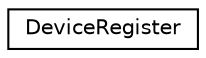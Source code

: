 digraph "Graphical Class Hierarchy"
{
 // LATEX_PDF_SIZE
  edge [fontname="Helvetica",fontsize="10",labelfontname="Helvetica",labelfontsize="10"];
  node [fontname="Helvetica",fontsize="10",shape=record];
  rankdir="LR";
  Node0 [label="DeviceRegister",height=0.2,width=0.4,color="black", fillcolor="white", style="filled",URL="$classDeviceRegister.html",tooltip=" "];
}
